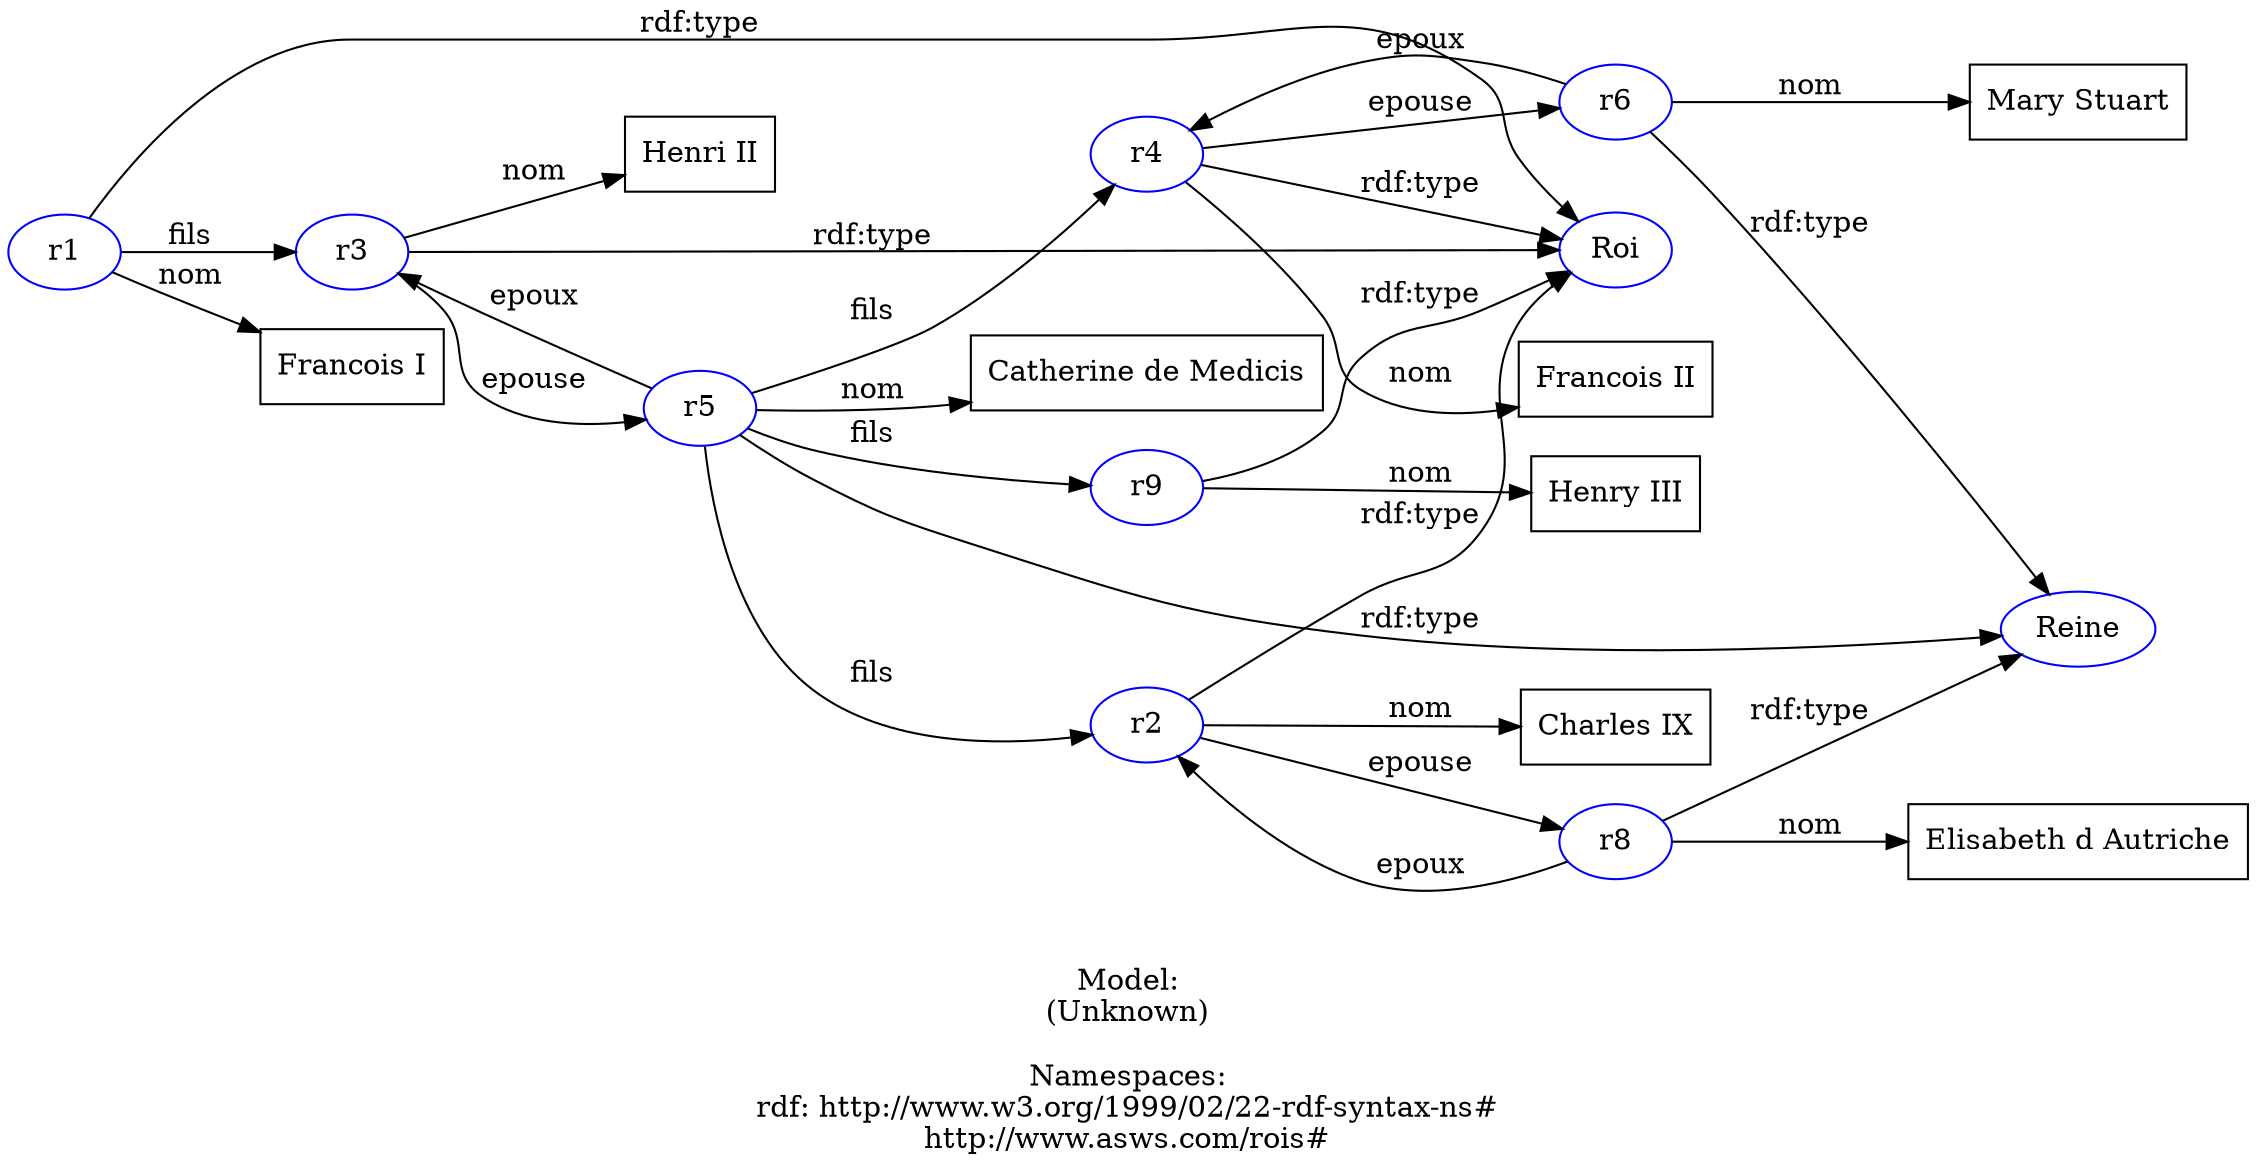 digraph {
	rankdir = LR;
	charset="utf-8";

	"Rr1" -> "RRoi" [ label="rdf:type" ];
	"Rr1" -> "LFrancois I" [ label="nom" ];
	"Rr3" -> "RRoi" [ label="rdf:type" ];
	"Rr3" -> "LHenri II" [ label="nom" ];
	"Rr5" -> "RReine" [ label="rdf:type" ];
	"Rr5" -> "Rr3" [ label="epoux" ];
	"Rr5" -> "LCatherine de Medicis" [ label="nom" ];
	"Rr4" -> "RRoi" [ label="rdf:type" ];
	"Rr4" -> "LFrancois II" [ label="nom" ];
	"Rr6" -> "RReine" [ label="rdf:type" ];
	"Rr6" -> "LMary Stuart" [ label="nom" ];
	"Rr6" -> "Rr4" [ label="epoux" ];
	"Rr4" -> "Rr6" [ label="epouse" ];
	"Rr5" -> "Rr4" [ label="fils" ];
	"Rr2" -> "RRoi" [ label="rdf:type" ];
	"Rr2" -> "LCharles IX" [ label="nom" ];
	"Rr8" -> "RReine" [ label="rdf:type" ];
	"Rr8" -> "LElisabeth d Autriche" [ label="nom" ];
	"Rr8" -> "Rr2" [ label="epoux" ];
	"Rr2" -> "Rr8" [ label="epouse" ];
	"Rr5" -> "Rr2" [ label="fils" ];
	"Rr9" -> "RRoi" [ label="rdf:type" ];
	"Rr9" -> "LHenry III" [ label="nom" ];
	"Rr5" -> "Rr9" [ label="fils" ];
	"Rr3" -> "Rr5" [ label="epouse" ];
	"Rr1" -> "Rr3" [ label="fils" ];

	// Resources
	"Rr1" [ label="r1", shape = ellipse, color = blue ];
	"RRoi" [ label="Roi", shape = ellipse, color = blue ];
	"Rr3" [ label="r3", shape = ellipse, color = blue ];
	"Rr5" [ label="r5", shape = ellipse, color = blue ];
	"RReine" [ label="Reine", shape = ellipse, color = blue ];
	"Rr4" [ label="r4", shape = ellipse, color = blue ];
	"Rr6" [ label="r6", shape = ellipse, color = blue ];
	"Rr2" [ label="r2", shape = ellipse, color = blue ];
	"Rr8" [ label="r8", shape = ellipse, color = blue ];
	"Rr9" [ label="r9", shape = ellipse, color = blue ];

	// Anonymous nodes

	// Literals
	"LFrancois I" [ label="Francois I", shape = record ];
	"LHenri II" [ label="Henri II", shape = record ];
	"LCatherine de Medicis" [ label="Catherine de Medicis", shape = record ];
	"LFrancois II" [ label="Francois II", shape = record ];
	"LMary Stuart" [ label="Mary Stuart", shape = record ];
	"LCharles IX" [ label="Charles IX", shape = record ];
	"LElisabeth d Autriche" [ label="Elisabeth d Autriche", shape = record ];
	"LHenry III" [ label="Henry III", shape = record ];

	label="\n\nModel:\n(Unknown)\n\nNamespaces:\nrdf: http://www.w3.org/1999/02/22-rdf-syntax-ns#\nhttp://www.asws.com/rois#\n";
}
